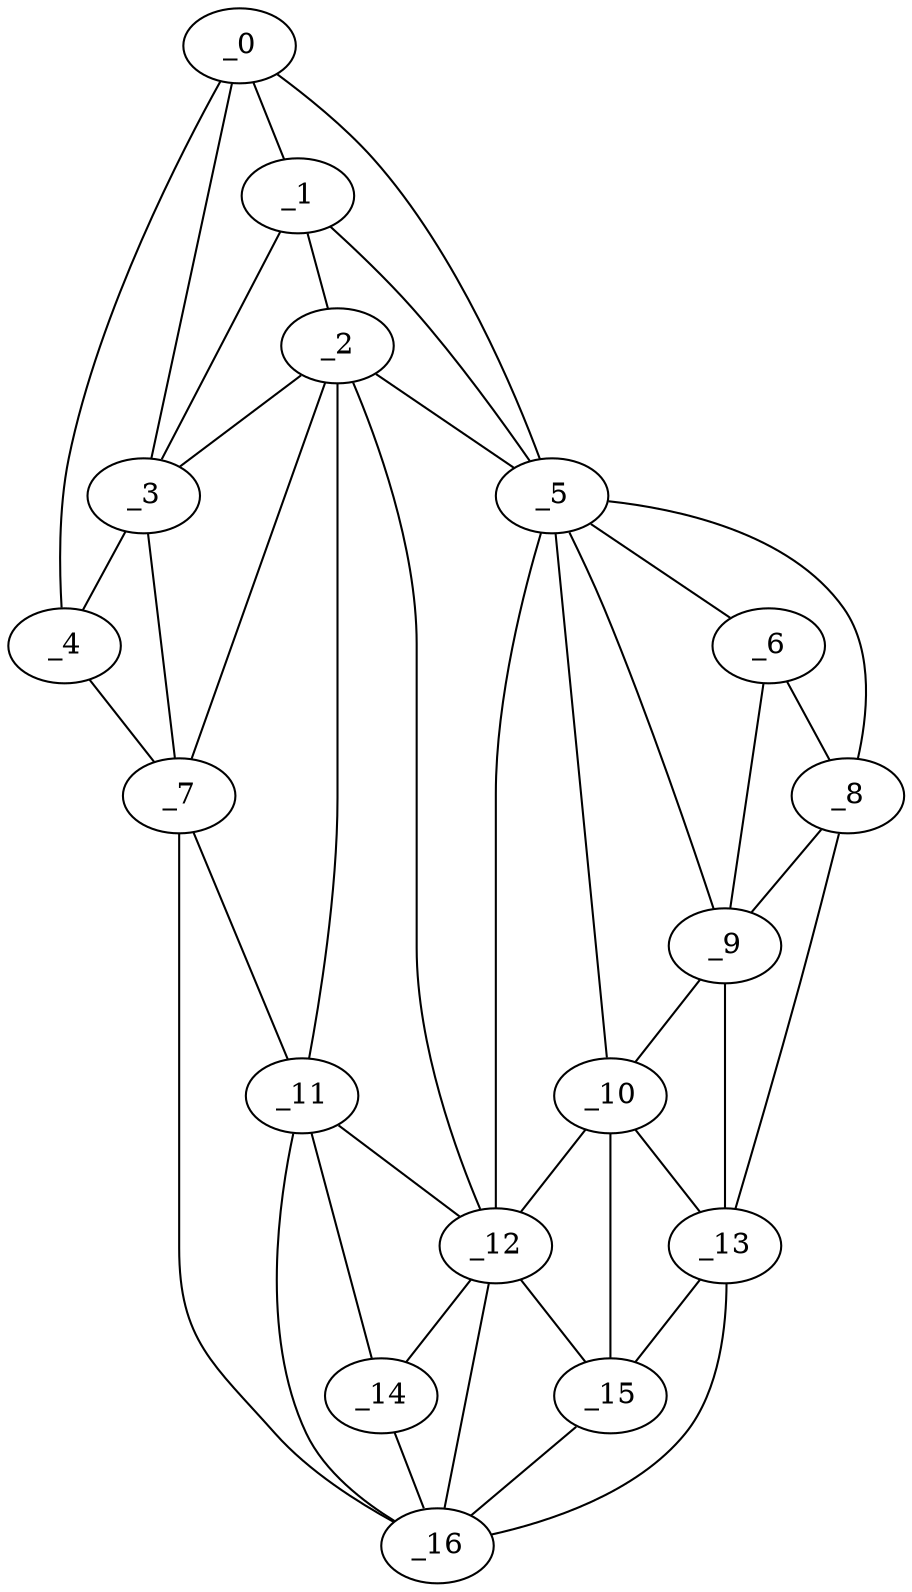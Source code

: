 graph "obj75__90.gxl" {
	_0	 [x=45,
		y=79];
	_1	 [x=48,
		y=75];
	_0 -- _1	 [valence=1];
	_3	 [x=63,
		y=84];
	_0 -- _3	 [valence=2];
	_4	 [x=68,
		y=95];
	_0 -- _4	 [valence=1];
	_5	 [x=71,
		y=26];
	_0 -- _5	 [valence=1];
	_2	 [x=62,
		y=73];
	_1 -- _2	 [valence=2];
	_1 -- _3	 [valence=2];
	_1 -- _5	 [valence=1];
	_2 -- _3	 [valence=2];
	_2 -- _5	 [valence=2];
	_7	 [x=83,
		y=86];
	_2 -- _7	 [valence=2];
	_11	 [x=94,
		y=66];
	_2 -- _11	 [valence=2];
	_12	 [x=95,
		y=46];
	_2 -- _12	 [valence=2];
	_3 -- _4	 [valence=1];
	_3 -- _7	 [valence=2];
	_4 -- _7	 [valence=1];
	_6	 [x=77,
		y=22];
	_5 -- _6	 [valence=1];
	_8	 [x=86,
		y=14];
	_5 -- _8	 [valence=1];
	_9	 [x=88,
		y=32];
	_5 -- _9	 [valence=1];
	_10	 [x=93,
		y=39];
	_5 -- _10	 [valence=2];
	_5 -- _12	 [valence=2];
	_6 -- _8	 [valence=2];
	_6 -- _9	 [valence=2];
	_7 -- _11	 [valence=1];
	_16	 [x=119,
		y=60];
	_7 -- _16	 [valence=1];
	_8 -- _9	 [valence=2];
	_13	 [x=96,
		y=27];
	_8 -- _13	 [valence=1];
	_9 -- _10	 [valence=2];
	_9 -- _13	 [valence=2];
	_10 -- _12	 [valence=1];
	_10 -- _13	 [valence=2];
	_15	 [x=100,
		y=38];
	_10 -- _15	 [valence=2];
	_11 -- _12	 [valence=1];
	_14	 [x=99,
		y=60];
	_11 -- _14	 [valence=1];
	_11 -- _16	 [valence=2];
	_12 -- _14	 [valence=2];
	_12 -- _15	 [valence=2];
	_12 -- _16	 [valence=1];
	_13 -- _15	 [valence=2];
	_13 -- _16	 [valence=1];
	_14 -- _16	 [valence=2];
	_15 -- _16	 [valence=2];
}
